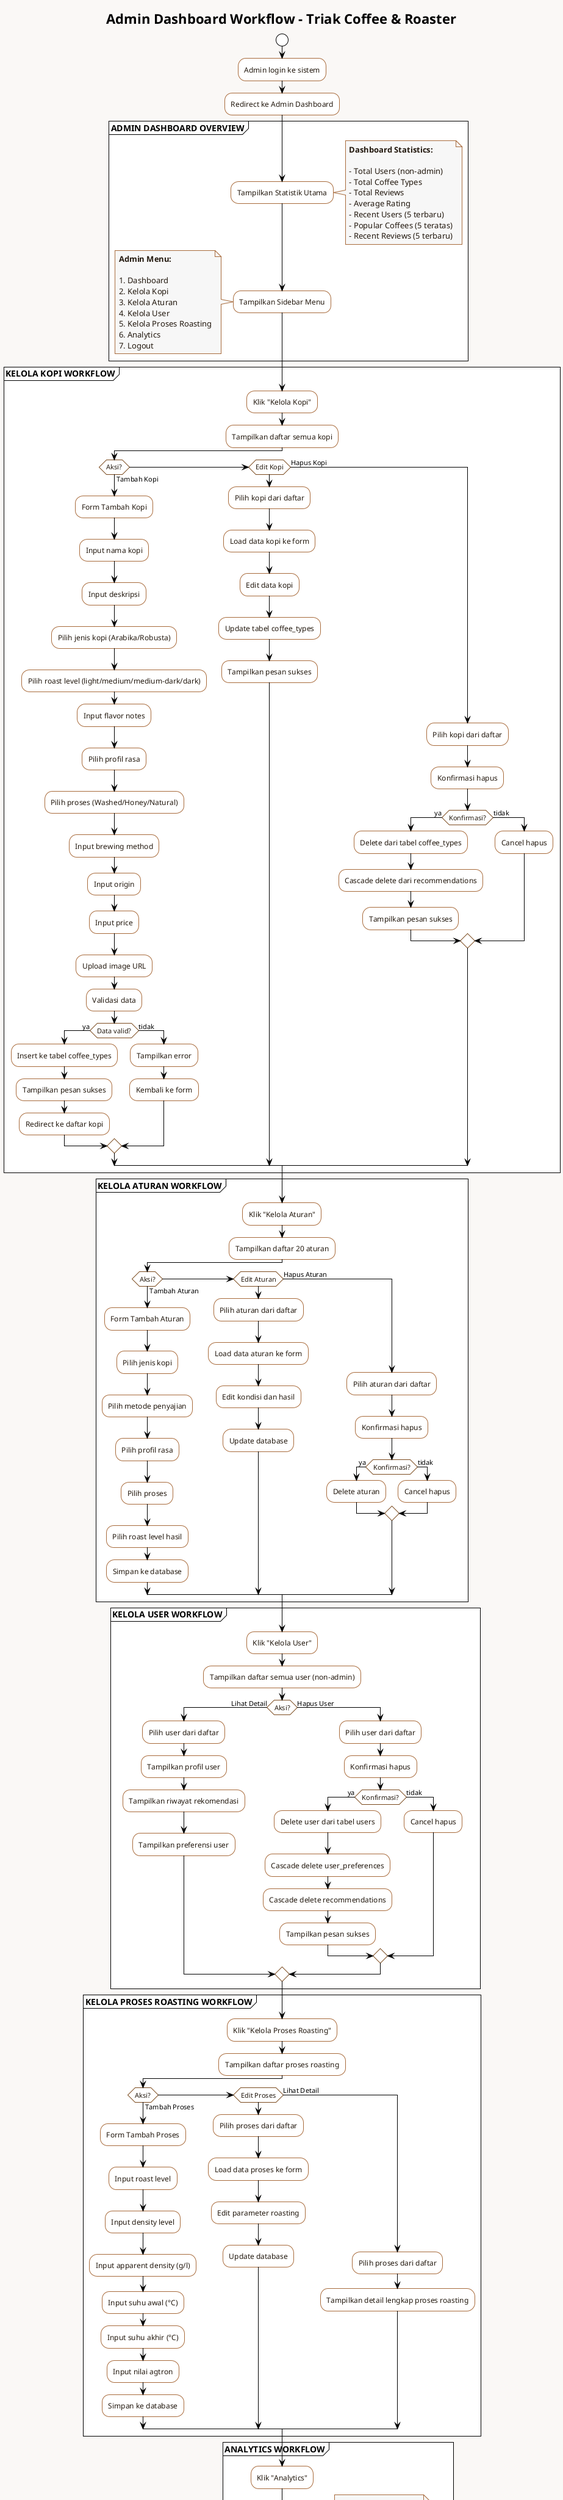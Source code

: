 @startuml Admin Workflow Diagram

!theme plain
skinparam backgroundColor #faf8f6
skinparam activity {
    BackgroundColor #fff
    BorderColor #a86b3c
    FontColor #23190f
}
skinparam activityDiamond {
    BackgroundColor #fff
    BorderColor #7b4a1e
    FontColor #23190f
}
skinparam note {
    BackgroundColor #f7f7f7
    BorderColor #a86b3c
    FontColor #23190f
}

title **Admin Dashboard Workflow - Triak Coffee & Roaster**

start

:Admin login ke sistem;
:Redirect ke Admin Dashboard;

partition "**ADMIN DASHBOARD OVERVIEW**" {
    :Tampilkan Statistik Utama;
    note right
        **Dashboard Statistics:**
        
        - Total Users (non-admin)
        - Total Coffee Types
        - Total Reviews
        - Average Rating
        - Recent Users (5 terbaru)
        - Popular Coffees (5 teratas)
        - Recent Reviews (5 terbaru)
    end note
    
    :Tampilkan Sidebar Menu;
    note left
        **Admin Menu:**
        
        1. Dashboard
        2. Kelola Kopi
        3. Kelola Aturan
        4. Kelola User
        5. Kelola Proses Roasting
        6. Analytics
        7. Logout
    end note
}

partition "**KELOLA KOPI WORKFLOW**" {
    :Klik "Kelola Kopi";
    :Tampilkan daftar semua kopi;
    
    if (Aksi?) then (Tambah Kopi)
        :Form Tambah Kopi;
        :Input nama kopi;
        :Input deskripsi;
        :Pilih jenis kopi (Arabika/Robusta);
        :Pilih roast level (light/medium/medium-dark/dark);
        :Input flavor notes;
        :Pilih profil rasa;
        :Pilih proses (Washed/Honey/Natural);
        :Input brewing method;
        :Input origin;
        :Input price;
        :Upload image URL;
        
        :Validasi data;
        if (Data valid?) then (ya)
            :Insert ke tabel coffee_types;
            :Tampilkan pesan sukses;
            :Redirect ke daftar kopi;
        else (tidak)
            :Tampilkan error;
            :Kembali ke form;
        endif
        
    elseif (Edit Kopi) then
        :Pilih kopi dari daftar;
        :Load data kopi ke form;
        :Edit data kopi;
        :Update tabel coffee_types;
        :Tampilkan pesan sukses;
        
    else (Hapus Kopi)
        :Pilih kopi dari daftar;
        :Konfirmasi hapus;
        if (Konfirmasi?) then (ya)
            :Delete dari tabel coffee_types;
            :Cascade delete dari recommendations;
            :Tampilkan pesan sukses;
        else (tidak)
            :Cancel hapus;
        endif
    endif
}

partition "**KELOLA ATURAN WORKFLOW**" {
    :Klik "Kelola Aturan";
    :Tampilkan daftar 20 aturan;
    
    if (Aksi?) then (Tambah Aturan)
        :Form Tambah Aturan;
        :Pilih jenis kopi;
        :Pilih metode penyajian;
        :Pilih profil rasa;
        :Pilih proses;
        :Pilih roast level hasil;
        :Simpan ke database;
        
    elseif (Edit Aturan) then
        :Pilih aturan dari daftar;
        :Load data aturan ke form;
        :Edit kondisi dan hasil;
        :Update database;
        
    else (Hapus Aturan)
        :Pilih aturan dari daftar;
        :Konfirmasi hapus;
        if (Konfirmasi?) then (ya)
            :Delete aturan;
        else (tidak)
            :Cancel hapus;
        endif
    endif
}

partition "**KELOLA USER WORKFLOW**" {
    :Klik "Kelola User";
    :Tampilkan daftar semua user (non-admin);
    
    if (Aksi?) then (Lihat Detail)
        :Pilih user dari daftar;
        :Tampilkan profil user;
        :Tampilkan riwayat rekomendasi;
        :Tampilkan preferensi user;
        
    else (Hapus User)
        :Pilih user dari daftar;
        :Konfirmasi hapus;
        if (Konfirmasi?) then (ya)
            :Delete user dari tabel users;
            :Cascade delete user_preferences;
            :Cascade delete recommendations;
            :Tampilkan pesan sukses;
        else (tidak)
            :Cancel hapus;
        endif
    endif
}

partition "**KELOLA PROSES ROASTING WORKFLOW**" {
    :Klik "Kelola Proses Roasting";
    :Tampilkan daftar proses roasting;
    
    if (Aksi?) then (Tambah Proses)
        :Form Tambah Proses;
        :Input roast level;
        :Input density level;
        :Input apparent density (g/l);
        :Input suhu awal (°C);
        :Input suhu akhir (°C);
        :Input nilai agtron;
        :Simpan ke database;
        
    elseif (Edit Proses) then
        :Pilih proses dari daftar;
        :Load data proses ke form;
        :Edit parameter roasting;
        :Update database;
        
    else (Lihat Detail)
        :Pilih proses dari daftar;
        :Tampilkan detail lengkap proses roasting;
    endif
}

partition "**ANALYTICS WORKFLOW**" {
    :Klik "Analytics";
    
    :Query Statistik User;
    note right
        **User Statistics:**
        
        - Total users
        - New users (bulan ini)
        - Active users
        - User growth chart
    end note
    
    :Query Statistik Kopi;
    note right
        **Coffee Statistics:**
        
        - Total coffee types
        - Distribution by roast level
        - Distribution by origin
        - Average price
    end note
    
    :Query Statistik Review;
    note right
        **Review Statistics:**
        
        - Total reviews
        - Average rating
        - Rating distribution
        - Most reviewed coffees
    end note
    
    :Tampilkan Popular Coffees;
    :Tampilkan Recent Reviews;
    :Tampilkan Charts & Graphs;
}

partition "**LOGOUT WORKFLOW**" {
    :Klik "Logout";
    :Destroy session;
    :Clear session data;
    :Redirect ke homepage;
}

stop

@enduml 